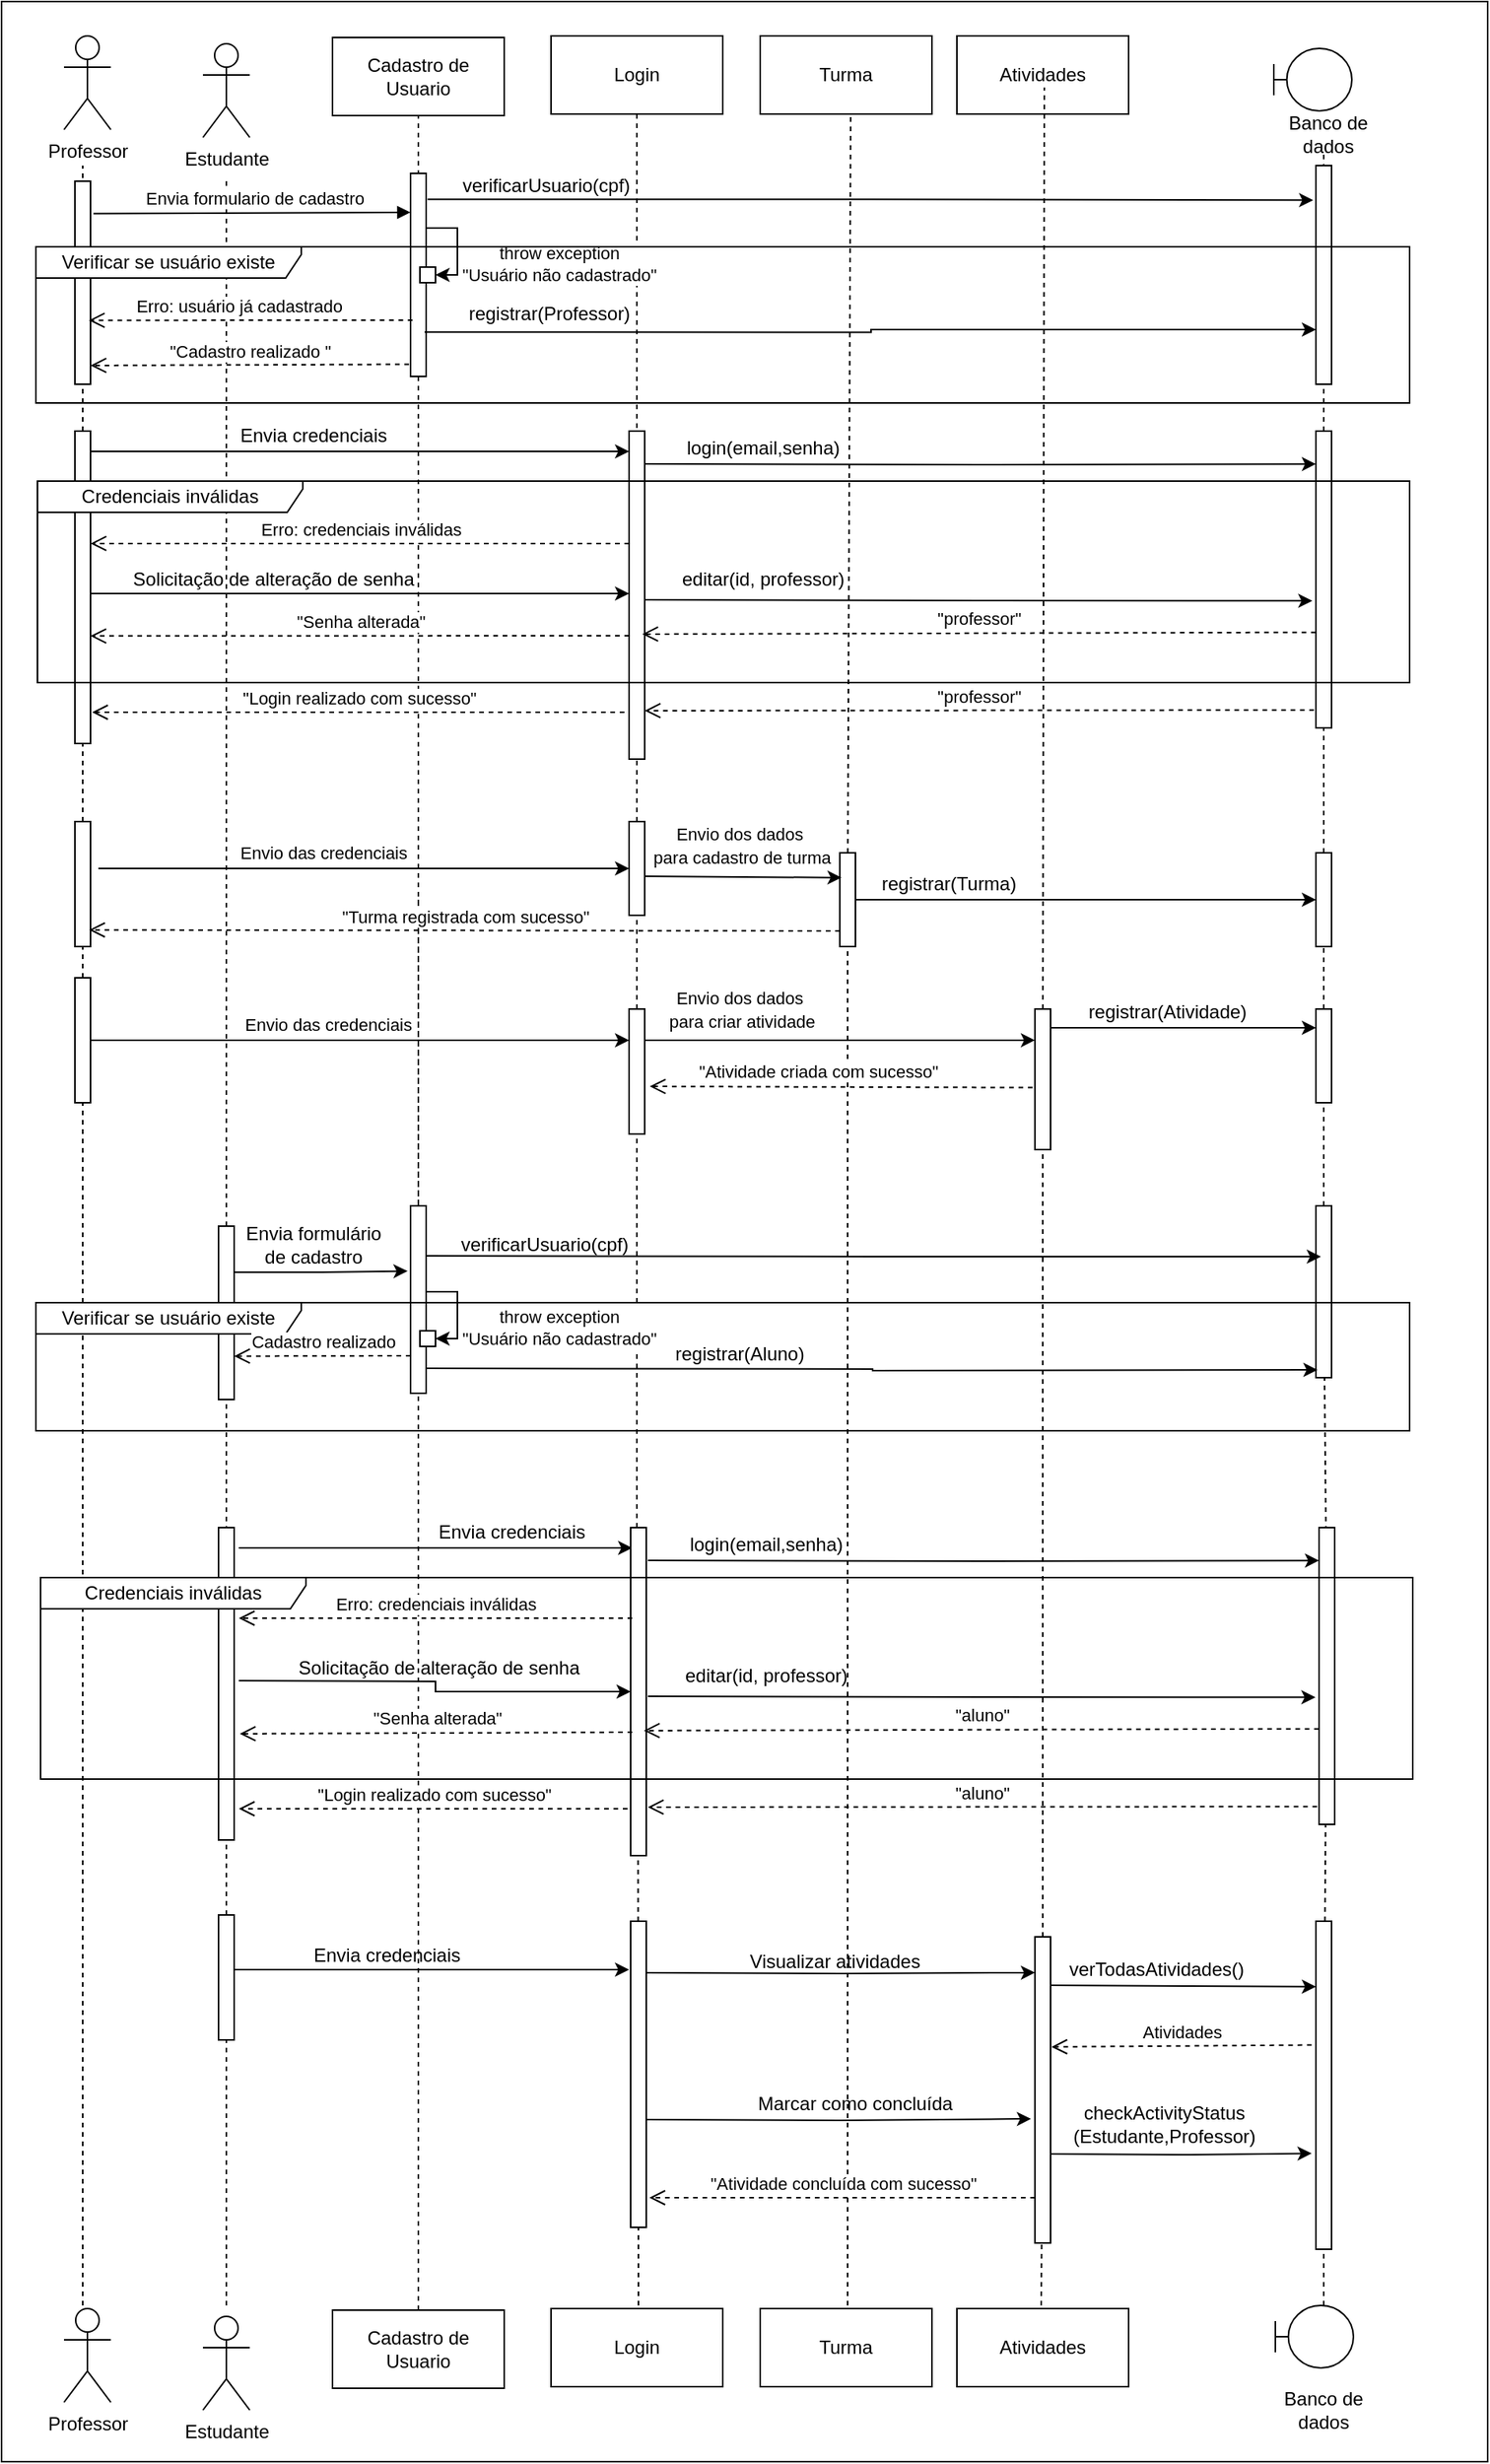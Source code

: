 <mxfile version="25.0.0">
  <diagram name="Page-1" id="13e1069c-82ec-6db2-03f1-153e76fe0fe0">
    <mxGraphModel dx="652" dy="272" grid="1" gridSize="10" guides="1" tooltips="1" connect="1" arrows="1" fold="1" page="1" pageScale="1" pageWidth="1100" pageHeight="850" background="none" math="0" shadow="0">
      <root>
        <mxCell id="0" />
        <mxCell id="1" parent="0" />
        <mxCell id="0skMqqrGYNTBtOEti6-V-109" value="" style="rounded=0;whiteSpace=wrap;html=1;" vertex="1" parent="1">
          <mxGeometry x="8" y="5" width="952" height="1575" as="geometry" />
        </mxCell>
        <mxCell id="0skMqqrGYNTBtOEti6-V-108" value="" style="endArrow=none;dashed=1;html=1;rounded=0;exitX=0.5;exitY=0;exitDx=0;exitDy=0;" edge="1" parent="1" source="0skMqqrGYNTBtOEti6-V-102">
          <mxGeometry width="50" height="50" relative="1" as="geometry">
            <mxPoint x="275" y="1164" as="sourcePoint" />
            <mxPoint x="275" y="894" as="targetPoint" />
          </mxGeometry>
        </mxCell>
        <mxCell id="0skMqqrGYNTBtOEti6-V-88" value="" style="endArrow=none;dashed=1;html=1;rounded=0;" edge="1" parent="1" source="0skMqqrGYNTBtOEti6-V-90">
          <mxGeometry width="50" height="50" relative="1" as="geometry">
            <mxPoint x="857" y="1650" as="sourcePoint" />
            <mxPoint x="856.5" y="1130" as="targetPoint" />
          </mxGeometry>
        </mxCell>
        <mxCell id="0skMqqrGYNTBtOEti6-V-76" value="" style="endArrow=none;dashed=1;html=1;rounded=0;" edge="1" parent="1">
          <mxGeometry width="50" height="50" relative="1" as="geometry">
            <mxPoint x="416" y="1480" as="sourcePoint" />
            <mxPoint x="415.73" y="1153" as="targetPoint" />
          </mxGeometry>
        </mxCell>
        <mxCell id="0skMqqrGYNTBtOEti6-V-74" value="" style="endArrow=none;dashed=1;html=1;rounded=0;" edge="1" parent="1" source="0skMqqrGYNTBtOEti6-V-78">
          <mxGeometry width="50" height="50" relative="1" as="geometry">
            <mxPoint x="152" y="1593" as="sourcePoint" />
            <mxPoint x="152" y="899" as="targetPoint" />
          </mxGeometry>
        </mxCell>
        <mxCell id="0skMqqrGYNTBtOEti6-V-3" value="" style="endArrow=none;dashed=1;html=1;rounded=0;" edge="1" parent="1" source="0skMqqrGYNTBtOEti6-V-4">
          <mxGeometry width="50" height="50" relative="1" as="geometry">
            <mxPoint x="552" y="848" as="sourcePoint" />
            <mxPoint x="552" y="61" as="targetPoint" />
          </mxGeometry>
        </mxCell>
        <mxCell id="En2CuCzcz_Kj0ne_nJwx-34" value="" style="endArrow=none;dashed=1;html=1;rounded=0;" parent="1" edge="1" source="0skMqqrGYNTBtOEti6-V-20">
          <mxGeometry width="50" height="50" relative="1" as="geometry">
            <mxPoint x="415" y="1000" as="sourcePoint" />
            <mxPoint x="415" y="60" as="targetPoint" />
          </mxGeometry>
        </mxCell>
        <mxCell id="En2CuCzcz_Kj0ne_nJwx-24" value="" style="endArrow=none;dashed=1;html=1;rounded=0;" parent="1" source="En2CuCzcz_Kj0ne_nJwx-26" edge="1">
          <mxGeometry width="50" height="50" relative="1" as="geometry">
            <mxPoint x="150" y="580" as="sourcePoint" />
            <mxPoint x="152" y="120" as="targetPoint" />
          </mxGeometry>
        </mxCell>
        <mxCell id="En2CuCzcz_Kj0ne_nJwx-25" value="" style="endArrow=none;dashed=1;html=1;rounded=0;" parent="1" source="En2CuCzcz_Kj0ne_nJwx-29" edge="1">
          <mxGeometry width="50" height="50" relative="1" as="geometry">
            <mxPoint x="275" y="580" as="sourcePoint" />
            <mxPoint x="275" y="61" as="targetPoint" />
          </mxGeometry>
        </mxCell>
        <mxCell id="En2CuCzcz_Kj0ne_nJwx-2" value="Estudante" style="shape=umlActor;verticalLabelPosition=bottom;verticalAlign=top;html=1;outlineConnect=0;" parent="1" vertex="1">
          <mxGeometry x="137" y="32" width="30" height="60" as="geometry" />
        </mxCell>
        <mxCell id="En2CuCzcz_Kj0ne_nJwx-4" value="Cadastro de Usuario" style="html=1;whiteSpace=wrap;" parent="1" vertex="1">
          <mxGeometry x="220" y="28" width="110" height="50" as="geometry" />
        </mxCell>
        <mxCell id="En2CuCzcz_Kj0ne_nJwx-5" value="" style="rounded=0;whiteSpace=wrap;html=1;" parent="1" vertex="1">
          <mxGeometry x="270" y="115" width="10" height="130" as="geometry" />
        </mxCell>
        <mxCell id="En2CuCzcz_Kj0ne_nJwx-8" value="" style="endArrow=none;dashed=1;html=1;rounded=0;" parent="1" source="En2CuCzcz_Kj0ne_nJwx-31" edge="1">
          <mxGeometry width="50" height="50" relative="1" as="geometry">
            <mxPoint x="60" y="580" as="sourcePoint" />
            <mxPoint x="60" y="110" as="targetPoint" />
          </mxGeometry>
        </mxCell>
        <mxCell id="En2CuCzcz_Kj0ne_nJwx-3" value="" style="rounded=0;whiteSpace=wrap;html=1;" parent="1" vertex="1">
          <mxGeometry x="55" y="120" width="10" height="130" as="geometry" />
        </mxCell>
        <mxCell id="En2CuCzcz_Kj0ne_nJwx-9" value="" style="shape=umlBoundary;whiteSpace=wrap;html=1;" parent="1" vertex="1">
          <mxGeometry x="823" y="35" width="50" height="40" as="geometry" />
        </mxCell>
        <mxCell id="En2CuCzcz_Kj0ne_nJwx-10" value="Banco de dados" style="text;html=1;align=center;verticalAlign=middle;whiteSpace=wrap;rounded=0;" parent="1" vertex="1">
          <mxGeometry x="828" y="75" width="60" height="30" as="geometry" />
        </mxCell>
        <mxCell id="En2CuCzcz_Kj0ne_nJwx-14" value="verificarUsuario(cpf)" style="text;html=1;align=center;verticalAlign=middle;whiteSpace=wrap;rounded=0;" parent="1" vertex="1">
          <mxGeometry x="272" y="108" width="170" height="30" as="geometry" />
        </mxCell>
        <mxCell id="En2CuCzcz_Kj0ne_nJwx-15" style="edgeStyle=orthogonalEdgeStyle;rounded=0;orthogonalLoop=1;jettySize=auto;html=1;exitX=1.089;exitY=0.128;exitDx=0;exitDy=0;exitPerimeter=0;entryX=-0.177;entryY=0.158;entryDx=0;entryDy=0;entryPerimeter=0;" parent="1" source="En2CuCzcz_Kj0ne_nJwx-5" edge="1" target="En2CuCzcz_Kj0ne_nJwx-11">
          <mxGeometry relative="1" as="geometry">
            <mxPoint x="230" y="131.0" as="sourcePoint" />
            <mxPoint x="690" y="132" as="targetPoint" />
          </mxGeometry>
        </mxCell>
        <mxCell id="En2CuCzcz_Kj0ne_nJwx-16" value="" style="endArrow=none;dashed=1;html=1;rounded=0;" parent="1" source="En2CuCzcz_Kj0ne_nJwx-39" edge="1">
          <mxGeometry width="50" height="50" relative="1" as="geometry">
            <mxPoint x="698" y="580" as="sourcePoint" />
            <mxPoint x="855" y="100" as="targetPoint" />
          </mxGeometry>
        </mxCell>
        <mxCell id="En2CuCzcz_Kj0ne_nJwx-11" value="" style="rounded=0;whiteSpace=wrap;html=1;" parent="1" vertex="1">
          <mxGeometry x="850" y="110" width="10" height="140" as="geometry" />
        </mxCell>
        <mxCell id="En2CuCzcz_Kj0ne_nJwx-18" value="Erro: usuário já cadastrado" style="html=1;verticalAlign=bottom;endArrow=open;dashed=1;endSize=8;curved=0;rounded=0;entryX=0.893;entryY=0.77;entryDx=0;entryDy=0;entryPerimeter=0;exitX=0.126;exitY=0.723;exitDx=0;exitDy=0;exitPerimeter=0;" parent="1" source="En2CuCzcz_Kj0ne_nJwx-5" edge="1">
          <mxGeometry x="0.073" relative="1" as="geometry">
            <mxPoint x="220" y="209" as="sourcePoint" />
            <mxPoint x="63.93" y="209.1" as="targetPoint" />
            <mxPoint as="offset" />
          </mxGeometry>
        </mxCell>
        <mxCell id="En2CuCzcz_Kj0ne_nJwx-19" value="&quot;Cadastro realizado &quot;" style="html=1;verticalAlign=bottom;endArrow=open;dashed=1;endSize=8;curved=0;rounded=0;entryX=0.893;entryY=0.77;entryDx=0;entryDy=0;entryPerimeter=0;exitX=-0.096;exitY=0.971;exitDx=0;exitDy=0;exitPerimeter=0;" parent="1" edge="1">
          <mxGeometry relative="1" as="geometry">
            <mxPoint x="269.04" y="237.23" as="sourcePoint" />
            <mxPoint x="65" y="238" as="targetPoint" />
          </mxGeometry>
        </mxCell>
        <mxCell id="En2CuCzcz_Kj0ne_nJwx-20" style="edgeStyle=orthogonalEdgeStyle;rounded=0;orthogonalLoop=1;jettySize=auto;html=1;exitX=0.898;exitY=0.782;exitDx=0;exitDy=0;exitPerimeter=0;entryX=0;entryY=0.75;entryDx=0;entryDy=0;" parent="1" source="En2CuCzcz_Kj0ne_nJwx-5" edge="1" target="En2CuCzcz_Kj0ne_nJwx-11">
          <mxGeometry relative="1" as="geometry">
            <mxPoint x="290" y="216" as="sourcePoint" />
            <mxPoint x="840" y="216" as="targetPoint" />
          </mxGeometry>
        </mxCell>
        <mxCell id="0skMqqrGYNTBtOEti6-V-41" style="edgeStyle=orthogonalEdgeStyle;rounded=0;orthogonalLoop=1;jettySize=auto;html=1;entryX=-0.19;entryY=0.348;entryDx=0;entryDy=0;entryPerimeter=0;exitX=1.007;exitY=0.266;exitDx=0;exitDy=0;exitPerimeter=0;" edge="1" parent="1" source="En2CuCzcz_Kj0ne_nJwx-26" target="En2CuCzcz_Kj0ne_nJwx-29">
          <mxGeometry relative="1" as="geometry">
            <mxPoint x="267" y="816" as="targetPoint" />
          </mxGeometry>
        </mxCell>
        <mxCell id="En2CuCzcz_Kj0ne_nJwx-26" value="" style="rounded=0;whiteSpace=wrap;html=1;" parent="1" vertex="1">
          <mxGeometry x="147" y="789" width="10" height="111" as="geometry" />
        </mxCell>
        <mxCell id="En2CuCzcz_Kj0ne_nJwx-6" value="Envia formulario de cadastro" style="html=1;verticalAlign=bottom;endArrow=block;curved=0;rounded=0;entryX=0;entryY=0.192;entryDx=0;entryDy=0;entryPerimeter=0;exitX=0.886;exitY=0.209;exitDx=0;exitDy=0;exitPerimeter=0;" parent="1" target="En2CuCzcz_Kj0ne_nJwx-5" edge="1">
          <mxGeometry x="0.015" width="80" relative="1" as="geometry">
            <mxPoint x="66.86" y="140.81" as="sourcePoint" />
            <mxPoint x="217.76" y="141.2" as="targetPoint" />
            <mxPoint as="offset" />
          </mxGeometry>
        </mxCell>
        <mxCell id="En2CuCzcz_Kj0ne_nJwx-30" value="" style="endArrow=none;dashed=1;html=1;rounded=0;" parent="1" target="En2CuCzcz_Kj0ne_nJwx-29" edge="1">
          <mxGeometry width="50" height="50" relative="1" as="geometry">
            <mxPoint x="275" y="580" as="sourcePoint" />
            <mxPoint x="275" y="61" as="targetPoint" />
          </mxGeometry>
        </mxCell>
        <mxCell id="En2CuCzcz_Kj0ne_nJwx-29" value="" style="rounded=0;whiteSpace=wrap;html=1;" parent="1" vertex="1">
          <mxGeometry x="270" y="776" width="10" height="120" as="geometry" />
        </mxCell>
        <mxCell id="En2CuCzcz_Kj0ne_nJwx-32" value="" style="endArrow=none;dashed=1;html=1;rounded=0;" parent="1" target="En2CuCzcz_Kj0ne_nJwx-31" edge="1" source="0skMqqrGYNTBtOEti6-V-1">
          <mxGeometry width="50" height="50" relative="1" as="geometry">
            <mxPoint x="60" y="770" as="sourcePoint" />
            <mxPoint x="60" y="90" as="targetPoint" />
          </mxGeometry>
        </mxCell>
        <mxCell id="En2CuCzcz_Kj0ne_nJwx-36" style="edgeStyle=orthogonalEdgeStyle;rounded=0;orthogonalLoop=1;jettySize=auto;html=1;entryX=0;entryY=0.5;entryDx=0;entryDy=0;" parent="1" edge="1">
          <mxGeometry relative="1" as="geometry">
            <mxPoint x="65" y="293" as="sourcePoint" />
            <mxPoint x="410.0" y="293" as="targetPoint" />
          </mxGeometry>
        </mxCell>
        <mxCell id="En2CuCzcz_Kj0ne_nJwx-47" style="edgeStyle=orthogonalEdgeStyle;rounded=0;orthogonalLoop=1;jettySize=auto;html=1;entryX=0;entryY=0.5;entryDx=0;entryDy=0;" parent="1" edge="1">
          <mxGeometry relative="1" as="geometry">
            <mxPoint x="65" y="384" as="sourcePoint" />
            <mxPoint x="410.0" y="384" as="targetPoint" />
          </mxGeometry>
        </mxCell>
        <mxCell id="En2CuCzcz_Kj0ne_nJwx-31" value="" style="rounded=0;whiteSpace=wrap;html=1;" parent="1" vertex="1">
          <mxGeometry x="55" y="280" width="10" height="200" as="geometry" />
        </mxCell>
        <mxCell id="En2CuCzcz_Kj0ne_nJwx-33" value="Login" style="html=1;whiteSpace=wrap;" parent="1" vertex="1">
          <mxGeometry x="360" y="27" width="110" height="50" as="geometry" />
        </mxCell>
        <mxCell id="En2CuCzcz_Kj0ne_nJwx-23" value="registrar(Professor)" style="text;html=1;align=center;verticalAlign=middle;whiteSpace=wrap;rounded=0;" parent="1" vertex="1">
          <mxGeometry x="314" y="190" width="90" height="30" as="geometry" />
        </mxCell>
        <mxCell id="En2CuCzcz_Kj0ne_nJwx-41" style="edgeStyle=orthogonalEdgeStyle;rounded=0;orthogonalLoop=1;jettySize=auto;html=1;entryX=0;entryY=0.111;entryDx=0;entryDy=0;entryPerimeter=0;" parent="1" edge="1" target="En2CuCzcz_Kj0ne_nJwx-39">
          <mxGeometry relative="1" as="geometry">
            <mxPoint x="420" y="301" as="sourcePoint" />
            <mxPoint x="693" y="301" as="targetPoint" />
          </mxGeometry>
        </mxCell>
        <mxCell id="En2CuCzcz_Kj0ne_nJwx-50" style="edgeStyle=orthogonalEdgeStyle;rounded=0;orthogonalLoop=1;jettySize=auto;html=1;entryX=-0.23;entryY=0.572;entryDx=0;entryDy=0;entryPerimeter=0;" parent="1" edge="1" target="En2CuCzcz_Kj0ne_nJwx-39">
          <mxGeometry relative="1" as="geometry">
            <mxPoint x="420.0" y="388" as="sourcePoint" />
            <mxPoint x="693" y="388" as="targetPoint" />
          </mxGeometry>
        </mxCell>
        <mxCell id="En2CuCzcz_Kj0ne_nJwx-35" value="" style="rounded=0;whiteSpace=wrap;html=1;" parent="1" vertex="1">
          <mxGeometry x="410" y="280" width="10" height="210" as="geometry" />
        </mxCell>
        <mxCell id="En2CuCzcz_Kj0ne_nJwx-37" value="Envia credenciais" style="text;html=1;align=center;verticalAlign=middle;whiteSpace=wrap;rounded=0;" parent="1" vertex="1">
          <mxGeometry x="143" y="268" width="130" height="30" as="geometry" />
        </mxCell>
        <mxCell id="En2CuCzcz_Kj0ne_nJwx-40" value="" style="endArrow=none;dashed=1;html=1;rounded=0;" parent="1" target="En2CuCzcz_Kj0ne_nJwx-39" edge="1" source="0skMqqrGYNTBtOEti6-V-15">
          <mxGeometry width="50" height="50" relative="1" as="geometry">
            <mxPoint x="857" y="1050" as="sourcePoint" />
            <mxPoint x="854.58" y="102" as="targetPoint" />
          </mxGeometry>
        </mxCell>
        <mxCell id="En2CuCzcz_Kj0ne_nJwx-39" value="" style="rounded=0;whiteSpace=wrap;html=1;" parent="1" vertex="1">
          <mxGeometry x="850" y="280" width="10" height="190" as="geometry" />
        </mxCell>
        <mxCell id="En2CuCzcz_Kj0ne_nJwx-44" value="Credenciais inválidas" style="shape=umlFrame;whiteSpace=wrap;html=1;pointerEvents=0;width=170;height=20;" parent="1" vertex="1">
          <mxGeometry x="31" y="312" width="879" height="129" as="geometry" />
        </mxCell>
        <mxCell id="En2CuCzcz_Kj0ne_nJwx-46" value="Erro: credenciais inválidas" style="html=1;verticalAlign=bottom;endArrow=open;dashed=1;endSize=8;curved=0;rounded=0;entryX=1.001;entryY=0.571;entryDx=0;entryDy=0;entryPerimeter=0;" parent="1" edge="1">
          <mxGeometry relative="1" as="geometry">
            <mxPoint x="410" y="352" as="sourcePoint" />
            <mxPoint x="65.01" y="351.94" as="targetPoint" />
          </mxGeometry>
        </mxCell>
        <mxCell id="En2CuCzcz_Kj0ne_nJwx-49" value="Solicitação de alteração de senha&amp;nbsp;" style="text;html=1;align=center;verticalAlign=middle;whiteSpace=wrap;rounded=0;" parent="1" vertex="1">
          <mxGeometry x="82" y="360" width="204" height="30" as="geometry" />
        </mxCell>
        <mxCell id="En2CuCzcz_Kj0ne_nJwx-53" value="&quot;Senha alterada&quot;" style="html=1;verticalAlign=bottom;endArrow=open;dashed=1;endSize=8;curved=0;rounded=0;entryX=0.992;entryY=0.909;entryDx=0;entryDy=0;entryPerimeter=0;" parent="1" edge="1">
          <mxGeometry relative="1" as="geometry">
            <mxPoint x="410" y="411" as="sourcePoint" />
            <mxPoint x="64.92" y="411.17" as="targetPoint" />
          </mxGeometry>
        </mxCell>
        <mxCell id="En2CuCzcz_Kj0ne_nJwx-54" value="&quot;Login realizado com sucesso&quot;" style="html=1;verticalAlign=bottom;endArrow=open;dashed=1;endSize=8;curved=0;rounded=0;" parent="1" edge="1">
          <mxGeometry relative="1" as="geometry">
            <mxPoint x="407" y="460" as="sourcePoint" />
            <mxPoint x="66" y="460" as="targetPoint" />
          </mxGeometry>
        </mxCell>
        <mxCell id="En2CuCzcz_Kj0ne_nJwx-55" value="&quot;professor&quot;" style="html=1;verticalAlign=bottom;endArrow=open;dashed=1;endSize=8;curved=0;rounded=0;entryX=0.845;entryY=0.619;entryDx=0;entryDy=0;entryPerimeter=0;exitX=-0.018;exitY=0.678;exitDx=0;exitDy=0;exitPerimeter=0;" parent="1" target="En2CuCzcz_Kj0ne_nJwx-35" edge="1" source="En2CuCzcz_Kj0ne_nJwx-39">
          <mxGeometry relative="1" as="geometry">
            <mxPoint x="690" y="410" as="sourcePoint" />
            <mxPoint x="540" y="410" as="targetPoint" />
          </mxGeometry>
        </mxCell>
        <mxCell id="En2CuCzcz_Kj0ne_nJwx-56" value="&quot;professor&quot;" style="html=1;verticalAlign=bottom;endArrow=open;dashed=1;endSize=8;curved=0;rounded=0;entryX=1.047;entryY=0.649;entryDx=0;entryDy=0;entryPerimeter=0;exitX=-0.124;exitY=0.94;exitDx=0;exitDy=0;exitPerimeter=0;" parent="1" edge="1" source="En2CuCzcz_Kj0ne_nJwx-39">
          <mxGeometry relative="1" as="geometry">
            <mxPoint x="690" y="459" as="sourcePoint" />
            <mxPoint x="420" y="459" as="targetPoint" />
          </mxGeometry>
        </mxCell>
        <mxCell id="0skMqqrGYNTBtOEti6-V-7" style="edgeStyle=orthogonalEdgeStyle;rounded=0;orthogonalLoop=1;jettySize=auto;html=1;entryX=0;entryY=0.5;entryDx=0;entryDy=0;exitX=1.5;exitY=0.375;exitDx=0;exitDy=0;exitPerimeter=0;" edge="1" parent="1" source="0skMqqrGYNTBtOEti6-V-1" target="0skMqqrGYNTBtOEti6-V-6">
          <mxGeometry relative="1" as="geometry">
            <mxPoint x="350" y="580" as="targetPoint" />
            <mxPoint x="70" y="560" as="sourcePoint" />
          </mxGeometry>
        </mxCell>
        <mxCell id="0skMqqrGYNTBtOEti6-V-9" value="Envio das credenciais" style="edgeLabel;html=1;align=center;verticalAlign=middle;resizable=0;points=[];" vertex="1" connectable="0" parent="0skMqqrGYNTBtOEti6-V-7">
          <mxGeometry x="-0.301" y="1" relative="1" as="geometry">
            <mxPoint x="25" y="-9" as="offset" />
          </mxGeometry>
        </mxCell>
        <mxCell id="0skMqqrGYNTBtOEti6-V-2" value="Turma" style="html=1;whiteSpace=wrap;" vertex="1" parent="1">
          <mxGeometry x="494" y="27" width="110" height="50" as="geometry" />
        </mxCell>
        <mxCell id="0skMqqrGYNTBtOEti6-V-5" value="" style="endArrow=none;dashed=1;html=1;rounded=0;" edge="1" parent="1" target="0skMqqrGYNTBtOEti6-V-4">
          <mxGeometry width="50" height="50" relative="1" as="geometry">
            <mxPoint x="550" y="1480" as="sourcePoint" />
            <mxPoint x="552" y="61" as="targetPoint" />
          </mxGeometry>
        </mxCell>
        <mxCell id="0skMqqrGYNTBtOEti6-V-17" style="edgeStyle=orthogonalEdgeStyle;rounded=0;orthogonalLoop=1;jettySize=auto;html=1;entryX=0;entryY=0.5;entryDx=0;entryDy=0;" edge="1" parent="1" source="0skMqqrGYNTBtOEti6-V-4" target="0skMqqrGYNTBtOEti6-V-15">
          <mxGeometry relative="1" as="geometry" />
        </mxCell>
        <mxCell id="0skMqqrGYNTBtOEti6-V-4" value="" style="rounded=0;whiteSpace=wrap;html=1;" vertex="1" parent="1">
          <mxGeometry x="545" y="550" width="10" height="60" as="geometry" />
        </mxCell>
        <mxCell id="0skMqqrGYNTBtOEti6-V-10" style="edgeStyle=orthogonalEdgeStyle;rounded=0;orthogonalLoop=1;jettySize=auto;html=1;entryX=0.111;entryY=0.681;entryDx=0;entryDy=0;entryPerimeter=0;" edge="1" parent="1">
          <mxGeometry relative="1" as="geometry">
            <mxPoint x="546.11" y="565.86" as="targetPoint" />
            <mxPoint x="420" y="565" as="sourcePoint" />
          </mxGeometry>
        </mxCell>
        <mxCell id="0skMqqrGYNTBtOEti6-V-6" value="" style="rounded=0;whiteSpace=wrap;html=1;" vertex="1" parent="1">
          <mxGeometry x="410" y="530" width="10" height="60" as="geometry" />
        </mxCell>
        <mxCell id="0skMqqrGYNTBtOEti6-V-8" value="" style="endArrow=none;dashed=1;html=1;rounded=0;" edge="1" parent="1" source="0skMqqrGYNTBtOEti6-V-22" target="0skMqqrGYNTBtOEti6-V-1">
          <mxGeometry width="50" height="50" relative="1" as="geometry">
            <mxPoint x="60" y="770" as="sourcePoint" />
            <mxPoint x="60" y="480" as="targetPoint" />
          </mxGeometry>
        </mxCell>
        <mxCell id="0skMqqrGYNTBtOEti6-V-1" value="" style="rounded=0;whiteSpace=wrap;html=1;" vertex="1" parent="1">
          <mxGeometry x="55" y="530" width="10" height="80" as="geometry" />
        </mxCell>
        <mxCell id="0skMqqrGYNTBtOEti6-V-12" value="&lt;span style=&quot;font-size: 11px; text-wrap: nowrap; background-color: rgb(255, 255, 255);&quot;&gt;Envio dos dados&lt;/span&gt;&lt;div&gt;&lt;span style=&quot;font-size: 11px; text-wrap: nowrap; background-color: rgb(255, 255, 255);&quot;&gt;&amp;nbsp;para cadastro de turma&lt;/span&gt;&lt;/div&gt;" style="text;html=1;align=center;verticalAlign=middle;whiteSpace=wrap;rounded=0;" vertex="1" parent="1">
          <mxGeometry x="426" y="515" width="110" height="60" as="geometry" />
        </mxCell>
        <mxCell id="0skMqqrGYNTBtOEti6-V-16" value="" style="endArrow=none;dashed=1;html=1;rounded=0;" edge="1" parent="1" source="0skMqqrGYNTBtOEti6-V-26" target="0skMqqrGYNTBtOEti6-V-15">
          <mxGeometry width="50" height="50" relative="1" as="geometry">
            <mxPoint x="857" y="1050" as="sourcePoint" />
            <mxPoint x="855" y="470" as="targetPoint" />
          </mxGeometry>
        </mxCell>
        <mxCell id="0skMqqrGYNTBtOEti6-V-15" value="" style="rounded=0;whiteSpace=wrap;html=1;" vertex="1" parent="1">
          <mxGeometry x="850" y="550" width="10" height="60" as="geometry" />
        </mxCell>
        <mxCell id="0skMqqrGYNTBtOEti6-V-18" value="registrar(Turma)" style="text;html=1;align=center;verticalAlign=middle;whiteSpace=wrap;rounded=0;" vertex="1" parent="1">
          <mxGeometry x="560" y="555" width="110" height="30" as="geometry" />
        </mxCell>
        <mxCell id="0skMqqrGYNTBtOEti6-V-19" value="&quot;Turma registrada com sucesso&quot;" style="html=1;verticalAlign=bottom;endArrow=open;dashed=1;endSize=8;curved=0;rounded=0;entryX=0.91;entryY=0.867;entryDx=0;entryDy=0;entryPerimeter=0;" edge="1" parent="1" target="0skMqqrGYNTBtOEti6-V-1">
          <mxGeometry relative="1" as="geometry">
            <mxPoint x="545" y="600" as="sourcePoint" />
            <mxPoint x="70" y="600" as="targetPoint" />
          </mxGeometry>
        </mxCell>
        <mxCell id="0skMqqrGYNTBtOEti6-V-21" value="" style="endArrow=none;dashed=1;html=1;rounded=0;" edge="1" parent="1" target="0skMqqrGYNTBtOEti6-V-20">
          <mxGeometry width="50" height="50" relative="1" as="geometry">
            <mxPoint x="415" y="1000" as="sourcePoint" />
            <mxPoint x="415" y="60" as="targetPoint" />
          </mxGeometry>
        </mxCell>
        <mxCell id="0skMqqrGYNTBtOEti6-V-29" style="edgeStyle=orthogonalEdgeStyle;rounded=0;orthogonalLoop=1;jettySize=auto;html=1;entryX=0;entryY=0.222;entryDx=0;entryDy=0;exitX=1;exitY=0.25;exitDx=0;exitDy=0;entryPerimeter=0;" edge="1" parent="1" source="0skMqqrGYNTBtOEti6-V-20" target="0skMqqrGYNTBtOEti6-V-36">
          <mxGeometry relative="1" as="geometry">
            <mxPoint x="546.11" y="670.22" as="targetPoint" />
          </mxGeometry>
        </mxCell>
        <mxCell id="0skMqqrGYNTBtOEti6-V-20" value="" style="rounded=0;whiteSpace=wrap;html=1;" vertex="1" parent="1">
          <mxGeometry x="410" y="650" width="10" height="80" as="geometry" />
        </mxCell>
        <mxCell id="0skMqqrGYNTBtOEti6-V-23" value="" style="endArrow=none;dashed=1;html=1;rounded=0;" edge="1" parent="1" target="0skMqqrGYNTBtOEti6-V-22">
          <mxGeometry width="50" height="50" relative="1" as="geometry">
            <mxPoint x="60" y="1480" as="sourcePoint" />
            <mxPoint x="60" y="610" as="targetPoint" />
          </mxGeometry>
        </mxCell>
        <mxCell id="0skMqqrGYNTBtOEti6-V-22" value="" style="rounded=0;whiteSpace=wrap;html=1;" vertex="1" parent="1">
          <mxGeometry x="55" y="630" width="10" height="80" as="geometry" />
        </mxCell>
        <mxCell id="0skMqqrGYNTBtOEti6-V-30" style="edgeStyle=orthogonalEdgeStyle;rounded=0;orthogonalLoop=1;jettySize=auto;html=1;entryX=0;entryY=0.5;entryDx=0;entryDy=0;exitX=1;exitY=0.5;exitDx=0;exitDy=0;" edge="1" parent="1">
          <mxGeometry relative="1" as="geometry">
            <mxPoint x="680.0" y="662" as="sourcePoint" />
            <mxPoint x="850.0" y="662" as="targetPoint" />
          </mxGeometry>
        </mxCell>
        <mxCell id="0skMqqrGYNTBtOEti6-V-27" value="" style="endArrow=none;dashed=1;html=1;rounded=0;" edge="1" parent="1" source="0skMqqrGYNTBtOEti6-V-39" target="0skMqqrGYNTBtOEti6-V-26">
          <mxGeometry width="50" height="50" relative="1" as="geometry">
            <mxPoint x="857" y="1050" as="sourcePoint" />
            <mxPoint x="855" y="610" as="targetPoint" />
          </mxGeometry>
        </mxCell>
        <mxCell id="0skMqqrGYNTBtOEti6-V-26" value="" style="rounded=0;whiteSpace=wrap;html=1;" vertex="1" parent="1">
          <mxGeometry x="850" y="650" width="10" height="60" as="geometry" />
        </mxCell>
        <mxCell id="0skMqqrGYNTBtOEti6-V-28" style="edgeStyle=orthogonalEdgeStyle;rounded=0;orthogonalLoop=1;jettySize=auto;html=1;entryX=0;entryY=0.25;entryDx=0;entryDy=0;" edge="1" parent="1" source="0skMqqrGYNTBtOEti6-V-22" target="0skMqqrGYNTBtOEti6-V-20">
          <mxGeometry relative="1" as="geometry" />
        </mxCell>
        <mxCell id="0skMqqrGYNTBtOEti6-V-31" value="Envio das credenciais" style="edgeLabel;html=1;align=center;verticalAlign=middle;resizable=0;points=[];" vertex="1" connectable="0" parent="0skMqqrGYNTBtOEti6-V-28">
          <mxGeometry x="-0.121" y="2" relative="1" as="geometry">
            <mxPoint y="-8" as="offset" />
          </mxGeometry>
        </mxCell>
        <mxCell id="0skMqqrGYNTBtOEti6-V-32" value="&quot;Atividade criada com sucesso&quot;" style="html=1;verticalAlign=bottom;endArrow=open;dashed=1;endSize=8;curved=0;rounded=0;exitX=-0.155;exitY=0.559;exitDx=0;exitDy=0;entryX=1.324;entryY=0.619;entryDx=0;entryDy=0;entryPerimeter=0;exitPerimeter=0;" edge="1" parent="1" source="0skMqqrGYNTBtOEti6-V-36" target="0skMqqrGYNTBtOEti6-V-20">
          <mxGeometry x="0.119" y="-1" relative="1" as="geometry">
            <mxPoint x="545.05" y="699.86" as="sourcePoint" />
            <mxPoint x="450" y="699" as="targetPoint" />
            <mxPoint as="offset" />
          </mxGeometry>
        </mxCell>
        <mxCell id="0skMqqrGYNTBtOEti6-V-33" value="&lt;span style=&quot;font-size: 11px; text-wrap: nowrap; background-color: rgb(255, 255, 255);&quot;&gt;Envio dos dados&lt;/span&gt;&lt;div&gt;&lt;span style=&quot;font-size: 11px; text-wrap: nowrap; background-color: rgb(255, 255, 255);&quot;&gt;&amp;nbsp;para criar atividade&lt;/span&gt;&lt;/div&gt;" style="text;html=1;align=center;verticalAlign=middle;whiteSpace=wrap;rounded=0;" vertex="1" parent="1">
          <mxGeometry x="426" y="620" width="110" height="60" as="geometry" />
        </mxCell>
        <mxCell id="0skMqqrGYNTBtOEti6-V-34" value="Atividades" style="html=1;whiteSpace=wrap;" vertex="1" parent="1">
          <mxGeometry x="620" y="27" width="110" height="50" as="geometry" />
        </mxCell>
        <mxCell id="0skMqqrGYNTBtOEti6-V-35" value="" style="endArrow=none;dashed=1;html=1;rounded=0;" edge="1" parent="1" source="0skMqqrGYNTBtOEti6-V-36">
          <mxGeometry width="50" height="50" relative="1" as="geometry">
            <mxPoint x="674" y="730" as="sourcePoint" />
            <mxPoint x="676" y="60" as="targetPoint" />
          </mxGeometry>
        </mxCell>
        <mxCell id="0skMqqrGYNTBtOEti6-V-37" value="" style="endArrow=none;dashed=1;html=1;rounded=0;" edge="1" parent="1" source="0skMqqrGYNTBtOEti6-V-84" target="0skMqqrGYNTBtOEti6-V-36">
          <mxGeometry width="50" height="50" relative="1" as="geometry">
            <mxPoint x="674" y="1680" as="sourcePoint" />
            <mxPoint x="676" y="60" as="targetPoint" />
          </mxGeometry>
        </mxCell>
        <mxCell id="0skMqqrGYNTBtOEti6-V-36" value="" style="rounded=0;whiteSpace=wrap;html=1;" vertex="1" parent="1">
          <mxGeometry x="670" y="650" width="10" height="90" as="geometry" />
        </mxCell>
        <mxCell id="0skMqqrGYNTBtOEti6-V-38" value="registrar(Atividade)" style="text;html=1;align=center;verticalAlign=middle;whiteSpace=wrap;rounded=0;" vertex="1" parent="1">
          <mxGeometry x="700" y="637" width="110" height="30" as="geometry" />
        </mxCell>
        <mxCell id="0skMqqrGYNTBtOEti6-V-40" value="" style="endArrow=none;dashed=1;html=1;rounded=0;" edge="1" parent="1" target="0skMqqrGYNTBtOEti6-V-39">
          <mxGeometry width="50" height="50" relative="1" as="geometry">
            <mxPoint x="857" y="1050" as="sourcePoint" />
            <mxPoint x="855" y="710" as="targetPoint" />
          </mxGeometry>
        </mxCell>
        <mxCell id="0skMqqrGYNTBtOEti6-V-39" value="" style="rounded=0;whiteSpace=wrap;html=1;" vertex="1" parent="1">
          <mxGeometry x="850" y="776" width="10" height="110" as="geometry" />
        </mxCell>
        <mxCell id="0skMqqrGYNTBtOEti6-V-42" value="Envia formulário de cadastro" style="text;html=1;align=center;verticalAlign=middle;whiteSpace=wrap;rounded=0;" vertex="1" parent="1">
          <mxGeometry x="157" y="786" width="102" height="30" as="geometry" />
        </mxCell>
        <mxCell id="En2CuCzcz_Kj0ne_nJwx-43" value="login(email,senha)" style="text;html=1;align=center;verticalAlign=middle;whiteSpace=wrap;rounded=0;" parent="1" vertex="1">
          <mxGeometry x="426" y="276" width="140" height="30" as="geometry" />
        </mxCell>
        <mxCell id="0skMqqrGYNTBtOEti6-V-43" value="editar(id, professor)" style="text;html=1;align=center;verticalAlign=middle;whiteSpace=wrap;rounded=0;" vertex="1" parent="1">
          <mxGeometry x="426" y="360" width="140" height="30" as="geometry" />
        </mxCell>
        <mxCell id="0skMqqrGYNTBtOEti6-V-44" style="edgeStyle=orthogonalEdgeStyle;rounded=0;orthogonalLoop=1;jettySize=auto;html=1;entryX=1;entryY=0.5;entryDx=0;entryDy=0;" edge="1" parent="1" source="En2CuCzcz_Kj0ne_nJwx-5" target="0skMqqrGYNTBtOEti6-V-46">
          <mxGeometry relative="1" as="geometry">
            <mxPoint x="290" y="180" as="targetPoint" />
            <Array as="points">
              <mxPoint x="300" y="150" />
              <mxPoint x="300" y="180" />
              <mxPoint x="286" y="180" />
            </Array>
          </mxGeometry>
        </mxCell>
        <mxCell id="0skMqqrGYNTBtOEti6-V-45" value="throw exception&lt;div&gt;&quot;Usuário não cadastrado&quot;&lt;/div&gt;" style="edgeLabel;html=1;align=center;verticalAlign=middle;resizable=0;points=[];" vertex="1" connectable="0" parent="0skMqqrGYNTBtOEti6-V-44">
          <mxGeometry x="0.113" y="2" relative="1" as="geometry">
            <mxPoint x="63" y="7" as="offset" />
          </mxGeometry>
        </mxCell>
        <mxCell id="0skMqqrGYNTBtOEti6-V-46" value="" style="rounded=0;whiteSpace=wrap;html=1;" vertex="1" parent="1">
          <mxGeometry x="276" y="175" width="10" height="10" as="geometry" />
        </mxCell>
        <mxCell id="0skMqqrGYNTBtOEti6-V-47" style="edgeStyle=orthogonalEdgeStyle;rounded=0;orthogonalLoop=1;jettySize=auto;html=1;entryX=1;entryY=0.5;entryDx=0;entryDy=0;" edge="1" parent="1" target="0skMqqrGYNTBtOEti6-V-49">
          <mxGeometry relative="1" as="geometry">
            <mxPoint x="280" y="831" as="sourcePoint" />
            <mxPoint x="290" y="861" as="targetPoint" />
            <Array as="points">
              <mxPoint x="300" y="831" />
              <mxPoint x="300" y="861" />
              <mxPoint x="286" y="861" />
            </Array>
          </mxGeometry>
        </mxCell>
        <mxCell id="0skMqqrGYNTBtOEti6-V-48" value="throw exception&lt;div&gt;&quot;Usuário não cadastrado&quot;&lt;/div&gt;" style="edgeLabel;html=1;align=center;verticalAlign=middle;resizable=0;points=[];" vertex="1" connectable="0" parent="0skMqqrGYNTBtOEti6-V-47">
          <mxGeometry x="0.113" y="2" relative="1" as="geometry">
            <mxPoint x="63" y="7" as="offset" />
          </mxGeometry>
        </mxCell>
        <mxCell id="0skMqqrGYNTBtOEti6-V-49" value="" style="rounded=0;whiteSpace=wrap;html=1;" vertex="1" parent="1">
          <mxGeometry x="276" y="856" width="10" height="10" as="geometry" />
        </mxCell>
        <mxCell id="En2CuCzcz_Kj0ne_nJwx-17" value="Verificar se usuário existe" style="shape=umlFrame;whiteSpace=wrap;html=1;pointerEvents=0;width=170;height=20;" parent="1" vertex="1">
          <mxGeometry x="30" y="162" width="880" height="100" as="geometry" />
        </mxCell>
        <mxCell id="0skMqqrGYNTBtOEti6-V-51" style="edgeStyle=orthogonalEdgeStyle;rounded=0;orthogonalLoop=1;jettySize=auto;html=1;entryX=0.318;entryY=0.55;entryDx=0;entryDy=0;entryPerimeter=0;" edge="1" parent="1">
          <mxGeometry relative="1" as="geometry">
            <mxPoint x="280" y="808" as="sourcePoint" />
            <mxPoint x="853.18" y="808.5" as="targetPoint" />
          </mxGeometry>
        </mxCell>
        <mxCell id="0skMqqrGYNTBtOEti6-V-52" value="verificarUsuario(cpf)" style="text;html=1;align=center;verticalAlign=middle;whiteSpace=wrap;rounded=0;" vertex="1" parent="1">
          <mxGeometry x="271" y="786" width="170" height="30" as="geometry" />
        </mxCell>
        <mxCell id="0skMqqrGYNTBtOEti6-V-53" value="Verificar se usuário existe" style="shape=umlFrame;whiteSpace=wrap;html=1;pointerEvents=0;width=170;height=20;" vertex="1" parent="1">
          <mxGeometry x="30" y="838" width="880" height="82" as="geometry" />
        </mxCell>
        <mxCell id="0skMqqrGYNTBtOEti6-V-55" style="edgeStyle=orthogonalEdgeStyle;rounded=0;orthogonalLoop=1;jettySize=auto;html=1;" edge="1" parent="1">
          <mxGeometry relative="1" as="geometry">
            <mxPoint x="280" y="880.048" as="sourcePoint" />
            <mxPoint x="851" y="881" as="targetPoint" />
          </mxGeometry>
        </mxCell>
        <mxCell id="0skMqqrGYNTBtOEti6-V-56" value="registrar(Aluno)" style="text;html=1;align=center;verticalAlign=middle;whiteSpace=wrap;rounded=0;" vertex="1" parent="1">
          <mxGeometry x="436" y="856" width="90" height="30" as="geometry" />
        </mxCell>
        <mxCell id="0skMqqrGYNTBtOEti6-V-57" value="Cadastro realizado" style="html=1;verticalAlign=bottom;endArrow=open;dashed=1;endSize=8;curved=0;rounded=0;entryX=1;entryY=0.75;entryDx=0;entryDy=0;" edge="1" parent="1" target="En2CuCzcz_Kj0ne_nJwx-26">
          <mxGeometry relative="1" as="geometry">
            <mxPoint x="270" y="872" as="sourcePoint" />
            <mxPoint x="190" y="866" as="targetPoint" />
          </mxGeometry>
        </mxCell>
        <mxCell id="0skMqqrGYNTBtOEti6-V-58" style="edgeStyle=orthogonalEdgeStyle;rounded=0;orthogonalLoop=1;jettySize=auto;html=1;entryX=0;entryY=0.5;entryDx=0;entryDy=0;" edge="1" parent="1">
          <mxGeometry relative="1" as="geometry">
            <mxPoint x="160" y="995" as="sourcePoint" />
            <mxPoint x="412.0" y="995" as="targetPoint" />
          </mxGeometry>
        </mxCell>
        <mxCell id="0skMqqrGYNTBtOEti6-V-75" style="edgeStyle=orthogonalEdgeStyle;rounded=0;orthogonalLoop=1;jettySize=auto;html=1;entryX=0;entryY=0.5;entryDx=0;entryDy=0;" edge="1" parent="1" target="0skMqqrGYNTBtOEti6-V-62">
          <mxGeometry relative="1" as="geometry">
            <mxPoint x="160" y="1080" as="sourcePoint" />
          </mxGeometry>
        </mxCell>
        <mxCell id="0skMqqrGYNTBtOEti6-V-59" value="" style="rounded=0;whiteSpace=wrap;html=1;" vertex="1" parent="1">
          <mxGeometry x="147" y="982" width="10" height="200" as="geometry" />
        </mxCell>
        <mxCell id="0skMqqrGYNTBtOEti6-V-60" style="edgeStyle=orthogonalEdgeStyle;rounded=0;orthogonalLoop=1;jettySize=auto;html=1;entryX=0;entryY=0.111;entryDx=0;entryDy=0;entryPerimeter=0;" edge="1" parent="1" target="0skMqqrGYNTBtOEti6-V-64">
          <mxGeometry relative="1" as="geometry">
            <mxPoint x="422" y="1003" as="sourcePoint" />
            <mxPoint x="695" y="1003" as="targetPoint" />
          </mxGeometry>
        </mxCell>
        <mxCell id="0skMqqrGYNTBtOEti6-V-61" style="edgeStyle=orthogonalEdgeStyle;rounded=0;orthogonalLoop=1;jettySize=auto;html=1;entryX=-0.23;entryY=0.572;entryDx=0;entryDy=0;entryPerimeter=0;" edge="1" parent="1" target="0skMqqrGYNTBtOEti6-V-64">
          <mxGeometry relative="1" as="geometry">
            <mxPoint x="422.0" y="1090" as="sourcePoint" />
            <mxPoint x="695" y="1090" as="targetPoint" />
          </mxGeometry>
        </mxCell>
        <mxCell id="0skMqqrGYNTBtOEti6-V-62" value="" style="rounded=0;whiteSpace=wrap;html=1;" vertex="1" parent="1">
          <mxGeometry x="411" y="982" width="10" height="210" as="geometry" />
        </mxCell>
        <mxCell id="0skMqqrGYNTBtOEti6-V-63" value="Envia credenciais" style="text;html=1;align=center;verticalAlign=middle;whiteSpace=wrap;rounded=0;" vertex="1" parent="1">
          <mxGeometry x="270" y="970" width="130" height="30" as="geometry" />
        </mxCell>
        <mxCell id="0skMqqrGYNTBtOEti6-V-64" value="" style="rounded=0;whiteSpace=wrap;html=1;" vertex="1" parent="1">
          <mxGeometry x="852" y="982" width="10" height="190" as="geometry" />
        </mxCell>
        <mxCell id="0skMqqrGYNTBtOEti6-V-65" value="Credenciais inválidas" style="shape=umlFrame;whiteSpace=wrap;html=1;pointerEvents=0;width=170;height=20;" vertex="1" parent="1">
          <mxGeometry x="33" y="1014" width="879" height="129" as="geometry" />
        </mxCell>
        <mxCell id="0skMqqrGYNTBtOEti6-V-66" value="Erro: credenciais inválidas" style="html=1;verticalAlign=bottom;endArrow=open;dashed=1;endSize=8;curved=0;rounded=0;" edge="1" parent="1">
          <mxGeometry relative="1" as="geometry">
            <mxPoint x="412" y="1040" as="sourcePoint" />
            <mxPoint x="160" y="1040" as="targetPoint" />
          </mxGeometry>
        </mxCell>
        <mxCell id="0skMqqrGYNTBtOEti6-V-67" value="Solicitação de alteração de senha&amp;nbsp;" style="text;html=1;align=center;verticalAlign=middle;whiteSpace=wrap;rounded=0;" vertex="1" parent="1">
          <mxGeometry x="188" y="1057" width="204" height="30" as="geometry" />
        </mxCell>
        <mxCell id="0skMqqrGYNTBtOEti6-V-68" value="&quot;Senha alterada&quot;" style="html=1;verticalAlign=bottom;endArrow=open;dashed=1;endSize=8;curved=0;rounded=0;entryX=1.361;entryY=0.66;entryDx=0;entryDy=0;entryPerimeter=0;" edge="1" parent="1" target="0skMqqrGYNTBtOEti6-V-59">
          <mxGeometry relative="1" as="geometry">
            <mxPoint x="412" y="1113" as="sourcePoint" />
            <mxPoint x="66.92" y="1113.17" as="targetPoint" />
          </mxGeometry>
        </mxCell>
        <mxCell id="0skMqqrGYNTBtOEti6-V-69" value="&quot;Login realizado com sucesso&quot;" style="html=1;verticalAlign=bottom;endArrow=open;dashed=1;endSize=8;curved=0;rounded=0;" edge="1" parent="1">
          <mxGeometry relative="1" as="geometry">
            <mxPoint x="409" y="1162" as="sourcePoint" />
            <mxPoint x="160" y="1162" as="targetPoint" />
          </mxGeometry>
        </mxCell>
        <mxCell id="0skMqqrGYNTBtOEti6-V-70" value="&quot;aluno&quot;" style="html=1;verticalAlign=bottom;endArrow=open;dashed=1;endSize=8;curved=0;rounded=0;entryX=0.845;entryY=0.619;entryDx=0;entryDy=0;entryPerimeter=0;exitX=-0.018;exitY=0.678;exitDx=0;exitDy=0;exitPerimeter=0;" edge="1" parent="1" source="0skMqqrGYNTBtOEti6-V-64" target="0skMqqrGYNTBtOEti6-V-62">
          <mxGeometry relative="1" as="geometry">
            <mxPoint x="692" y="1112" as="sourcePoint" />
            <mxPoint x="542" y="1112" as="targetPoint" />
          </mxGeometry>
        </mxCell>
        <mxCell id="0skMqqrGYNTBtOEti6-V-71" value="&quot;aluno&quot;" style="html=1;verticalAlign=bottom;endArrow=open;dashed=1;endSize=8;curved=0;rounded=0;entryX=1.047;entryY=0.649;entryDx=0;entryDy=0;entryPerimeter=0;exitX=-0.124;exitY=0.94;exitDx=0;exitDy=0;exitPerimeter=0;" edge="1" parent="1" source="0skMqqrGYNTBtOEti6-V-64">
          <mxGeometry relative="1" as="geometry">
            <mxPoint x="692" y="1161" as="sourcePoint" />
            <mxPoint x="422" y="1161" as="targetPoint" />
          </mxGeometry>
        </mxCell>
        <mxCell id="0skMqqrGYNTBtOEti6-V-72" value="login(email,senha)" style="text;html=1;align=center;verticalAlign=middle;whiteSpace=wrap;rounded=0;" vertex="1" parent="1">
          <mxGeometry x="428" y="978" width="140" height="30" as="geometry" />
        </mxCell>
        <mxCell id="0skMqqrGYNTBtOEti6-V-73" value="editar(id, professor)" style="text;html=1;align=center;verticalAlign=middle;whiteSpace=wrap;rounded=0;" vertex="1" parent="1">
          <mxGeometry x="428" y="1062" width="140" height="30" as="geometry" />
        </mxCell>
        <mxCell id="0skMqqrGYNTBtOEti6-V-77" value="" style="rounded=0;whiteSpace=wrap;html=1;" vertex="1" parent="1">
          <mxGeometry x="411" y="1234" width="10" height="196" as="geometry" />
        </mxCell>
        <mxCell id="0skMqqrGYNTBtOEti6-V-79" value="" style="endArrow=none;dashed=1;html=1;rounded=0;" edge="1" parent="1" target="0skMqqrGYNTBtOEti6-V-78">
          <mxGeometry width="50" height="50" relative="1" as="geometry">
            <mxPoint x="152" y="1480" as="sourcePoint" />
            <mxPoint x="152" y="899" as="targetPoint" />
          </mxGeometry>
        </mxCell>
        <mxCell id="0skMqqrGYNTBtOEti6-V-80" style="edgeStyle=orthogonalEdgeStyle;rounded=0;orthogonalLoop=1;jettySize=auto;html=1;" edge="1" parent="1">
          <mxGeometry relative="1" as="geometry">
            <mxPoint x="410" y="1265.0" as="targetPoint" />
            <mxPoint x="157" y="1265" as="sourcePoint" />
          </mxGeometry>
        </mxCell>
        <mxCell id="0skMqqrGYNTBtOEti6-V-78" value="" style="rounded=0;whiteSpace=wrap;html=1;" vertex="1" parent="1">
          <mxGeometry x="147" y="1230" width="10" height="80" as="geometry" />
        </mxCell>
        <mxCell id="0skMqqrGYNTBtOEti6-V-82" value="Visualizar atividades" style="text;html=1;align=center;verticalAlign=middle;whiteSpace=wrap;rounded=0;" vertex="1" parent="1">
          <mxGeometry x="480" y="1245" width="124" height="30" as="geometry" />
        </mxCell>
        <mxCell id="0skMqqrGYNTBtOEti6-V-83" value="Envia credenciais" style="text;html=1;align=center;verticalAlign=middle;whiteSpace=wrap;rounded=0;" vertex="1" parent="1">
          <mxGeometry x="190" y="1241" width="130" height="30" as="geometry" />
        </mxCell>
        <mxCell id="0skMqqrGYNTBtOEti6-V-85" value="" style="endArrow=none;dashed=1;html=1;rounded=0;" edge="1" parent="1" target="0skMqqrGYNTBtOEti6-V-84">
          <mxGeometry width="50" height="50" relative="1" as="geometry">
            <mxPoint x="674" y="1480" as="sourcePoint" />
            <mxPoint x="675" y="740" as="targetPoint" />
          </mxGeometry>
        </mxCell>
        <mxCell id="0skMqqrGYNTBtOEti6-V-89" style="edgeStyle=orthogonalEdgeStyle;rounded=0;orthogonalLoop=1;jettySize=auto;html=1;entryX=0;entryY=0.552;entryDx=0;entryDy=0;entryPerimeter=0;" edge="1" parent="1">
          <mxGeometry relative="1" as="geometry">
            <mxPoint x="850.0" y="1275.92" as="targetPoint" />
            <mxPoint x="680" y="1275.0" as="sourcePoint" />
          </mxGeometry>
        </mxCell>
        <mxCell id="0skMqqrGYNTBtOEti6-V-84" value="" style="rounded=0;whiteSpace=wrap;html=1;" vertex="1" parent="1">
          <mxGeometry x="670" y="1244" width="10" height="196" as="geometry" />
        </mxCell>
        <mxCell id="0skMqqrGYNTBtOEti6-V-87" style="edgeStyle=orthogonalEdgeStyle;rounded=0;orthogonalLoop=1;jettySize=auto;html=1;entryX=0;entryY=0.452;entryDx=0;entryDy=0;entryPerimeter=0;" edge="1" parent="1">
          <mxGeometry relative="1" as="geometry">
            <mxPoint x="421" y="1267.0" as="sourcePoint" />
            <mxPoint x="670" y="1266.92" as="targetPoint" />
          </mxGeometry>
        </mxCell>
        <mxCell id="0skMqqrGYNTBtOEti6-V-91" value="" style="endArrow=none;dashed=1;html=1;rounded=0;" edge="1" parent="1" target="0skMqqrGYNTBtOEti6-V-90">
          <mxGeometry width="50" height="50" relative="1" as="geometry">
            <mxPoint x="855" y="1480" as="sourcePoint" />
            <mxPoint x="856.5" y="1130" as="targetPoint" />
          </mxGeometry>
        </mxCell>
        <mxCell id="0skMqqrGYNTBtOEti6-V-90" value="" style="rounded=0;whiteSpace=wrap;html=1;" vertex="1" parent="1">
          <mxGeometry x="850" y="1234" width="10" height="210" as="geometry" />
        </mxCell>
        <mxCell id="0skMqqrGYNTBtOEti6-V-92" value="verTodasAtividades()" style="text;html=1;align=center;verticalAlign=middle;whiteSpace=wrap;rounded=0;" vertex="1" parent="1">
          <mxGeometry x="686" y="1250" width="124" height="30" as="geometry" />
        </mxCell>
        <mxCell id="0skMqqrGYNTBtOEti6-V-94" value="Atividades" style="html=1;verticalAlign=bottom;endArrow=open;dashed=1;endSize=8;curved=0;rounded=0;exitX=-0.276;exitY=0.406;exitDx=0;exitDy=0;exitPerimeter=0;entryX=1.057;entryY=0.364;entryDx=0;entryDy=0;entryPerimeter=0;" edge="1" parent="1">
          <mxGeometry relative="1" as="geometry">
            <mxPoint x="847.24" y="1313.26" as="sourcePoint" />
            <mxPoint x="680.57" y="1314.44" as="targetPoint" />
          </mxGeometry>
        </mxCell>
        <mxCell id="0skMqqrGYNTBtOEti6-V-95" style="edgeStyle=orthogonalEdgeStyle;rounded=0;orthogonalLoop=1;jettySize=auto;html=1;entryX=-0.256;entryY=0.45;entryDx=0;entryDy=0;entryPerimeter=0;" edge="1" parent="1">
          <mxGeometry relative="1" as="geometry">
            <mxPoint x="421" y="1361.0" as="sourcePoint" />
            <mxPoint x="667.44" y="1360.5" as="targetPoint" />
          </mxGeometry>
        </mxCell>
        <mxCell id="0skMqqrGYNTBtOEti6-V-96" value="Marcar como concluída" style="text;html=1;align=center;verticalAlign=middle;whiteSpace=wrap;rounded=0;" vertex="1" parent="1">
          <mxGeometry x="470" y="1336" width="170" height="30" as="geometry" />
        </mxCell>
        <mxCell id="0skMqqrGYNTBtOEti6-V-97" style="edgeStyle=orthogonalEdgeStyle;rounded=0;orthogonalLoop=1;jettySize=auto;html=1;entryX=-0.276;entryY=0.546;entryDx=0;entryDy=0;entryPerimeter=0;" edge="1" parent="1">
          <mxGeometry relative="1" as="geometry">
            <mxPoint x="680" y="1383.0" as="sourcePoint" />
            <mxPoint x="847.24" y="1382.66" as="targetPoint" />
          </mxGeometry>
        </mxCell>
        <mxCell id="0skMqqrGYNTBtOEti6-V-98" value="checkActivityStatus&lt;div&gt;(Estudante,Professor)&lt;/div&gt;" style="text;html=1;align=center;verticalAlign=middle;whiteSpace=wrap;rounded=0;" vertex="1" parent="1">
          <mxGeometry x="668" y="1349" width="170" height="30" as="geometry" />
        </mxCell>
        <mxCell id="0skMqqrGYNTBtOEti6-V-99" value="&quot;Atividade concluída com sucesso&quot;" style="html=1;verticalAlign=bottom;endArrow=open;dashed=1;endSize=8;curved=0;rounded=0;exitX=0;exitY=0.75;exitDx=0;exitDy=0;entryX=1.199;entryY=0.801;entryDx=0;entryDy=0;entryPerimeter=0;" edge="1" parent="1">
          <mxGeometry relative="1" as="geometry">
            <mxPoint x="670" y="1411" as="sourcePoint" />
            <mxPoint x="422.99" y="1410.996" as="targetPoint" />
          </mxGeometry>
        </mxCell>
        <mxCell id="0skMqqrGYNTBtOEti6-V-100" value="Professor" style="shape=umlActor;verticalLabelPosition=bottom;verticalAlign=top;html=1;outlineConnect=0;" vertex="1" parent="1">
          <mxGeometry x="48" y="1482" width="30" height="60" as="geometry" />
        </mxCell>
        <mxCell id="0skMqqrGYNTBtOEti6-V-101" value="Estudante" style="shape=umlActor;verticalLabelPosition=bottom;verticalAlign=top;html=1;outlineConnect=0;" vertex="1" parent="1">
          <mxGeometry x="137" y="1487" width="30" height="60" as="geometry" />
        </mxCell>
        <mxCell id="0skMqqrGYNTBtOEti6-V-102" value="Cadastro de Usuario" style="html=1;whiteSpace=wrap;" vertex="1" parent="1">
          <mxGeometry x="220" y="1483" width="110" height="50" as="geometry" />
        </mxCell>
        <mxCell id="0skMqqrGYNTBtOEti6-V-103" value="" style="shape=umlBoundary;whiteSpace=wrap;html=1;" vertex="1" parent="1">
          <mxGeometry x="824" y="1480" width="50" height="40" as="geometry" />
        </mxCell>
        <mxCell id="0skMqqrGYNTBtOEti6-V-104" value="Banco de dados" style="text;html=1;align=center;verticalAlign=middle;whiteSpace=wrap;rounded=0;" vertex="1" parent="1">
          <mxGeometry x="825" y="1532" width="60" height="30" as="geometry" />
        </mxCell>
        <mxCell id="0skMqqrGYNTBtOEti6-V-105" value="Login" style="html=1;whiteSpace=wrap;" vertex="1" parent="1">
          <mxGeometry x="360" y="1482" width="110" height="50" as="geometry" />
        </mxCell>
        <mxCell id="0skMqqrGYNTBtOEti6-V-106" value="Turma" style="html=1;whiteSpace=wrap;" vertex="1" parent="1">
          <mxGeometry x="494" y="1482" width="110" height="50" as="geometry" />
        </mxCell>
        <mxCell id="0skMqqrGYNTBtOEti6-V-107" value="Atividades" style="html=1;whiteSpace=wrap;" vertex="1" parent="1">
          <mxGeometry x="620" y="1482" width="110" height="50" as="geometry" />
        </mxCell>
        <mxCell id="En2CuCzcz_Kj0ne_nJwx-1" value="Professor" style="shape=umlActor;verticalLabelPosition=bottom;verticalAlign=top;html=1;outlineConnect=0;" parent="1" vertex="1">
          <mxGeometry x="48" y="27" width="30" height="60" as="geometry" />
        </mxCell>
      </root>
    </mxGraphModel>
  </diagram>
</mxfile>

